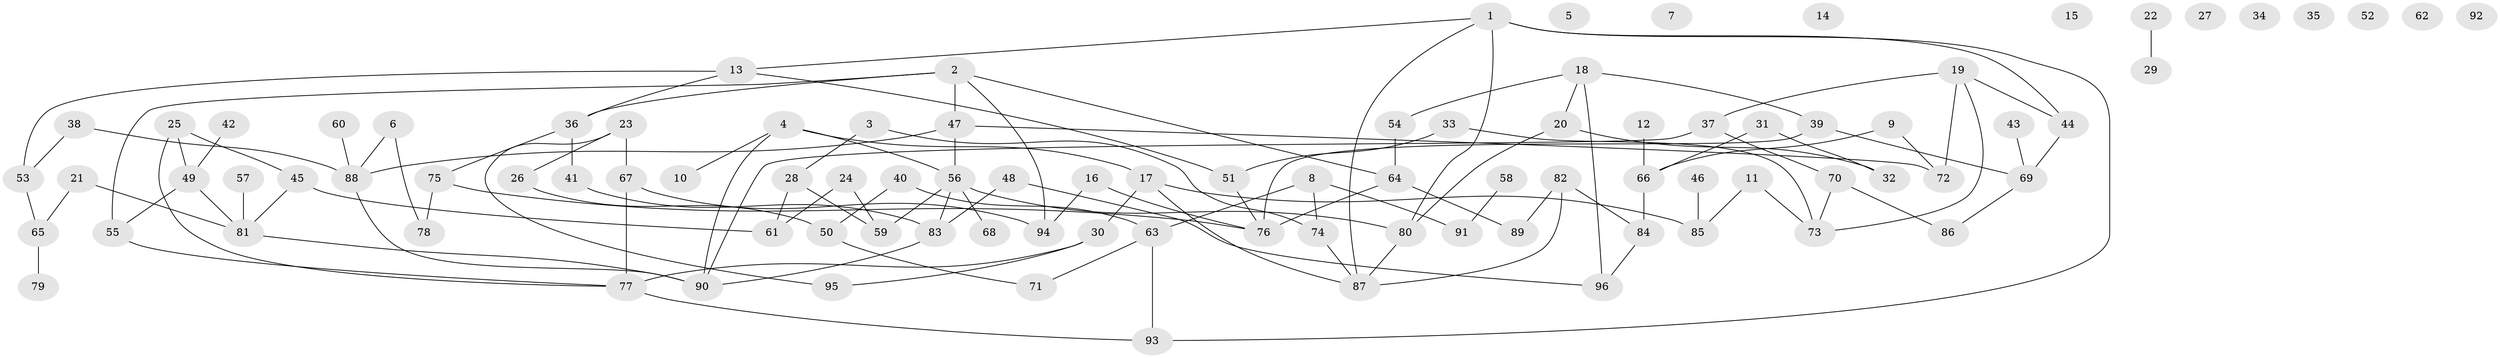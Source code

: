 // coarse degree distribution, {2: 0.10810810810810811, 3: 0.3783783783783784, 9: 0.02702702702702703, 5: 0.10810810810810811, 1: 0.16216216216216217, 6: 0.08108108108108109, 8: 0.02702702702702703, 4: 0.05405405405405406, 10: 0.02702702702702703, 7: 0.02702702702702703}
// Generated by graph-tools (version 1.1) at 2025/35/03/04/25 23:35:57]
// undirected, 96 vertices, 123 edges
graph export_dot {
  node [color=gray90,style=filled];
  1;
  2;
  3;
  4;
  5;
  6;
  7;
  8;
  9;
  10;
  11;
  12;
  13;
  14;
  15;
  16;
  17;
  18;
  19;
  20;
  21;
  22;
  23;
  24;
  25;
  26;
  27;
  28;
  29;
  30;
  31;
  32;
  33;
  34;
  35;
  36;
  37;
  38;
  39;
  40;
  41;
  42;
  43;
  44;
  45;
  46;
  47;
  48;
  49;
  50;
  51;
  52;
  53;
  54;
  55;
  56;
  57;
  58;
  59;
  60;
  61;
  62;
  63;
  64;
  65;
  66;
  67;
  68;
  69;
  70;
  71;
  72;
  73;
  74;
  75;
  76;
  77;
  78;
  79;
  80;
  81;
  82;
  83;
  84;
  85;
  86;
  87;
  88;
  89;
  90;
  91;
  92;
  93;
  94;
  95;
  96;
  1 -- 13;
  1 -- 44;
  1 -- 80;
  1 -- 87;
  1 -- 93;
  2 -- 36;
  2 -- 47;
  2 -- 55;
  2 -- 64;
  2 -- 94;
  3 -- 28;
  3 -- 74;
  4 -- 10;
  4 -- 17;
  4 -- 56;
  4 -- 90;
  6 -- 78;
  6 -- 88;
  8 -- 63;
  8 -- 74;
  8 -- 91;
  9 -- 66;
  9 -- 72;
  11 -- 73;
  11 -- 85;
  12 -- 66;
  13 -- 36;
  13 -- 51;
  13 -- 53;
  16 -- 76;
  16 -- 94;
  17 -- 30;
  17 -- 85;
  17 -- 87;
  18 -- 20;
  18 -- 39;
  18 -- 54;
  18 -- 96;
  19 -- 37;
  19 -- 44;
  19 -- 72;
  19 -- 73;
  20 -- 32;
  20 -- 80;
  21 -- 65;
  21 -- 81;
  22 -- 29;
  23 -- 26;
  23 -- 67;
  23 -- 95;
  24 -- 59;
  24 -- 61;
  25 -- 45;
  25 -- 49;
  25 -- 77;
  26 -- 50;
  28 -- 59;
  28 -- 61;
  30 -- 77;
  30 -- 95;
  31 -- 32;
  31 -- 66;
  33 -- 51;
  33 -- 73;
  36 -- 41;
  36 -- 75;
  37 -- 70;
  37 -- 90;
  38 -- 53;
  38 -- 88;
  39 -- 69;
  39 -- 76;
  40 -- 50;
  40 -- 63;
  41 -- 83;
  42 -- 49;
  43 -- 69;
  44 -- 69;
  45 -- 61;
  45 -- 81;
  46 -- 85;
  47 -- 56;
  47 -- 72;
  47 -- 88;
  48 -- 83;
  48 -- 96;
  49 -- 55;
  49 -- 81;
  50 -- 71;
  51 -- 76;
  53 -- 65;
  54 -- 64;
  55 -- 77;
  56 -- 59;
  56 -- 68;
  56 -- 80;
  56 -- 83;
  57 -- 81;
  58 -- 91;
  60 -- 88;
  63 -- 71;
  63 -- 93;
  64 -- 76;
  64 -- 89;
  65 -- 79;
  66 -- 84;
  67 -- 77;
  67 -- 94;
  69 -- 86;
  70 -- 73;
  70 -- 86;
  74 -- 87;
  75 -- 76;
  75 -- 78;
  77 -- 93;
  80 -- 87;
  81 -- 90;
  82 -- 84;
  82 -- 87;
  82 -- 89;
  83 -- 90;
  84 -- 96;
  88 -- 90;
}
